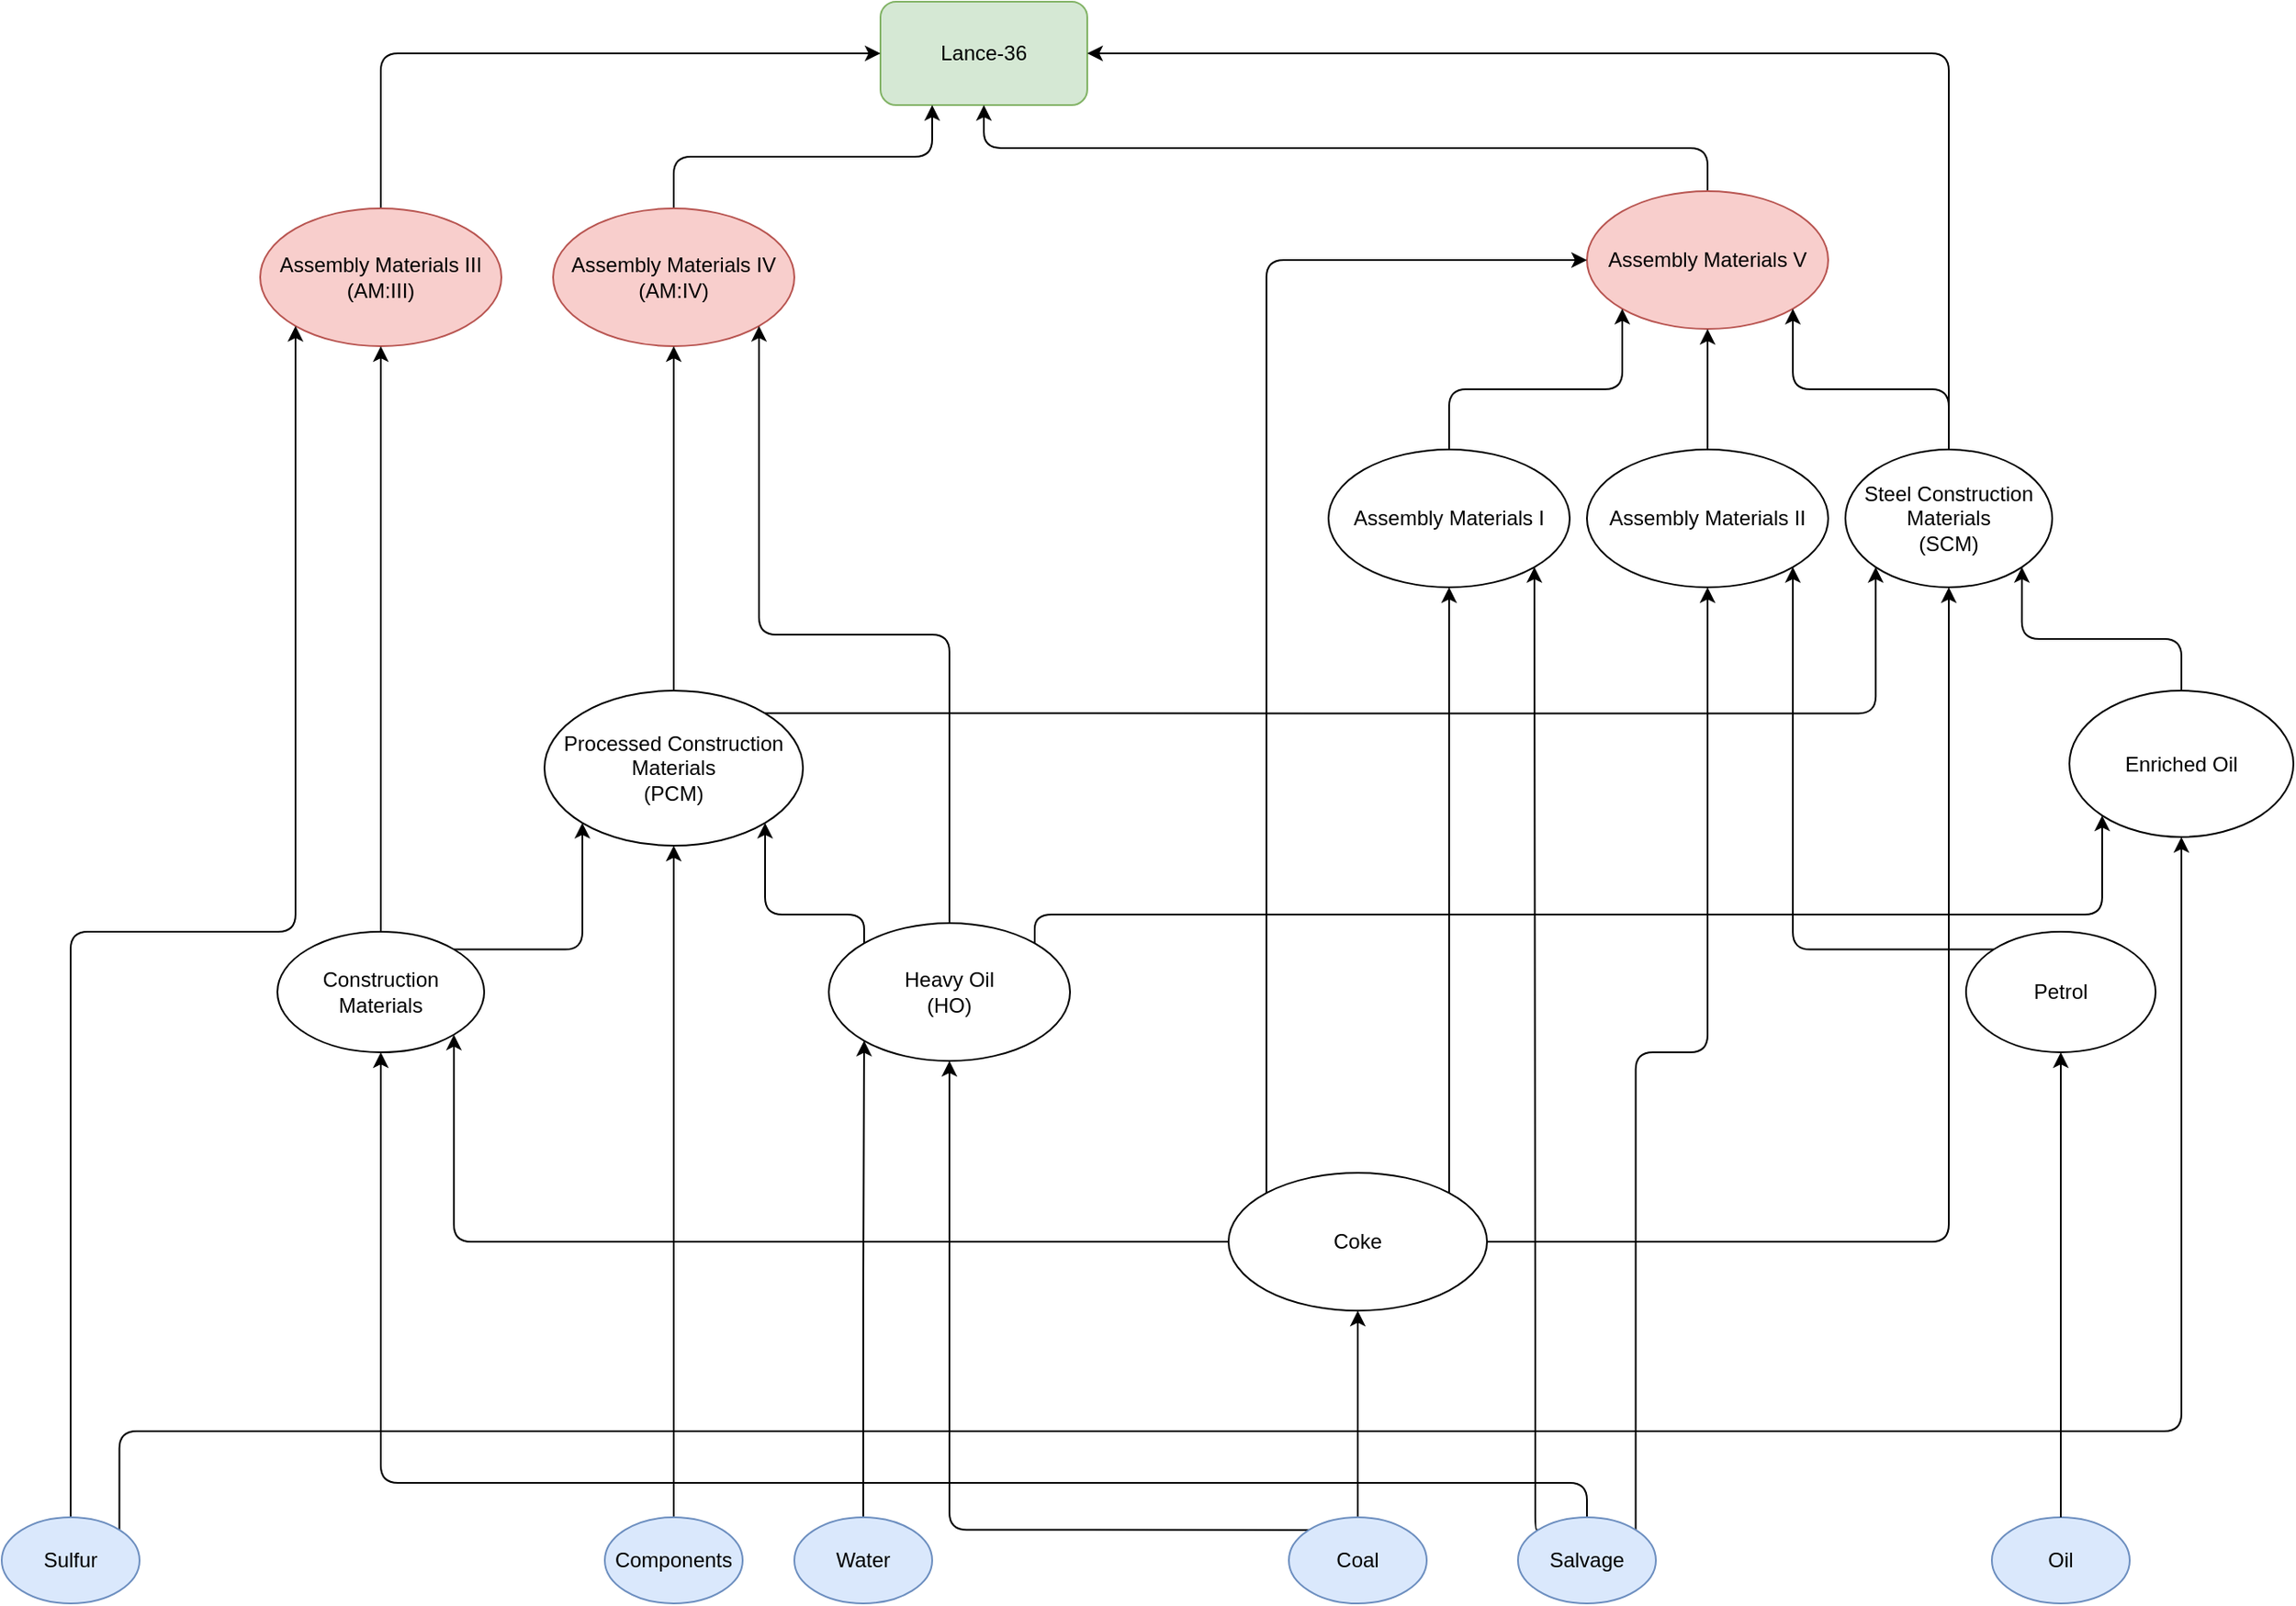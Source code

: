 <mxfile version="20.5.1" type="github">
  <diagram id="C2fSY1v2SiZeoUbDoYyL" name="Page-1">
    <mxGraphModel dx="1673" dy="896" grid="1" gridSize="10" guides="1" tooltips="1" connect="1" arrows="1" fold="1" page="1" pageScale="1" pageWidth="1654" pageHeight="1169" math="0" shadow="0">
      <root>
        <mxCell id="0" />
        <mxCell id="1" parent="0" />
        <mxCell id="mZHqQBj5hLjFbB_GEljO-1" value="Lance-36" style="rounded=1;whiteSpace=wrap;html=1;fillColor=#d5e8d4;strokeColor=#82b366;" vertex="1" parent="1">
          <mxGeometry x="550" y="50" width="120" height="60" as="geometry" />
        </mxCell>
        <mxCell id="mZHqQBj5hLjFbB_GEljO-8" style="edgeStyle=orthogonalEdgeStyle;rounded=1;orthogonalLoop=1;jettySize=auto;html=1;exitX=0.5;exitY=0;exitDx=0;exitDy=0;entryX=0;entryY=0.5;entryDx=0;entryDy=0;" edge="1" parent="1" source="mZHqQBj5hLjFbB_GEljO-2" target="mZHqQBj5hLjFbB_GEljO-1">
          <mxGeometry relative="1" as="geometry" />
        </mxCell>
        <mxCell id="mZHqQBj5hLjFbB_GEljO-2" value="Assembly Materials III&lt;br&gt;(AM:III)" style="ellipse;whiteSpace=wrap;html=1;fillColor=#f8cecc;strokeColor=#b85450;rounded=1;" vertex="1" parent="1">
          <mxGeometry x="190" y="170" width="140" height="80" as="geometry" />
        </mxCell>
        <mxCell id="mZHqQBj5hLjFbB_GEljO-7" style="edgeStyle=orthogonalEdgeStyle;rounded=1;orthogonalLoop=1;jettySize=auto;html=1;exitX=0.5;exitY=0;exitDx=0;exitDy=0;entryX=0.25;entryY=1;entryDx=0;entryDy=0;" edge="1" parent="1" source="mZHqQBj5hLjFbB_GEljO-3" target="mZHqQBj5hLjFbB_GEljO-1">
          <mxGeometry relative="1" as="geometry" />
        </mxCell>
        <mxCell id="mZHqQBj5hLjFbB_GEljO-3" value="Assembly Materials IV&lt;br&gt;(AM:IV)" style="ellipse;whiteSpace=wrap;html=1;fillColor=#f8cecc;strokeColor=#b85450;rounded=1;" vertex="1" parent="1">
          <mxGeometry x="360" y="170" width="140" height="80" as="geometry" />
        </mxCell>
        <mxCell id="mZHqQBj5hLjFbB_GEljO-9" style="edgeStyle=orthogonalEdgeStyle;rounded=1;orthogonalLoop=1;jettySize=auto;html=1;exitX=0.5;exitY=0;exitDx=0;exitDy=0;entryX=0.5;entryY=1;entryDx=0;entryDy=0;" edge="1" parent="1" source="mZHqQBj5hLjFbB_GEljO-4" target="mZHqQBj5hLjFbB_GEljO-1">
          <mxGeometry relative="1" as="geometry" />
        </mxCell>
        <mxCell id="mZHqQBj5hLjFbB_GEljO-4" value="Assembly Materials V" style="ellipse;whiteSpace=wrap;html=1;fillColor=#f8cecc;strokeColor=#b85450;rounded=1;" vertex="1" parent="1">
          <mxGeometry x="960" y="160" width="140" height="80" as="geometry" />
        </mxCell>
        <mxCell id="mZHqQBj5hLjFbB_GEljO-12" style="edgeStyle=orthogonalEdgeStyle;rounded=1;orthogonalLoop=1;jettySize=auto;html=1;exitX=0.5;exitY=0;exitDx=0;exitDy=0;entryX=1;entryY=0.5;entryDx=0;entryDy=0;" edge="1" parent="1" source="mZHqQBj5hLjFbB_GEljO-10" target="mZHqQBj5hLjFbB_GEljO-1">
          <mxGeometry relative="1" as="geometry" />
        </mxCell>
        <mxCell id="mZHqQBj5hLjFbB_GEljO-34" style="edgeStyle=orthogonalEdgeStyle;rounded=1;orthogonalLoop=1;jettySize=auto;html=1;exitX=0.5;exitY=0;exitDx=0;exitDy=0;entryX=1;entryY=1;entryDx=0;entryDy=0;" edge="1" parent="1" source="mZHqQBj5hLjFbB_GEljO-10" target="mZHqQBj5hLjFbB_GEljO-4">
          <mxGeometry relative="1" as="geometry" />
        </mxCell>
        <mxCell id="mZHqQBj5hLjFbB_GEljO-10" value="Steel Construction Materials&lt;br&gt;(SCM)" style="ellipse;whiteSpace=wrap;html=1;rounded=1;" vertex="1" parent="1">
          <mxGeometry x="1110" y="310" width="120" height="80" as="geometry" />
        </mxCell>
        <mxCell id="mZHqQBj5hLjFbB_GEljO-15" style="edgeStyle=orthogonalEdgeStyle;rounded=1;orthogonalLoop=1;jettySize=auto;html=1;exitX=0.5;exitY=0;exitDx=0;exitDy=0;entryX=0.5;entryY=1;entryDx=0;entryDy=0;" edge="1" parent="1" source="mZHqQBj5hLjFbB_GEljO-13" target="mZHqQBj5hLjFbB_GEljO-3">
          <mxGeometry relative="1" as="geometry">
            <Array as="points">
              <mxPoint x="430" y="400" />
              <mxPoint x="430" y="400" />
            </Array>
          </mxGeometry>
        </mxCell>
        <mxCell id="mZHqQBj5hLjFbB_GEljO-16" style="edgeStyle=orthogonalEdgeStyle;rounded=1;orthogonalLoop=1;jettySize=auto;html=1;exitX=1;exitY=0;exitDx=0;exitDy=0;entryX=0;entryY=1;entryDx=0;entryDy=0;" edge="1" parent="1" source="mZHqQBj5hLjFbB_GEljO-13" target="mZHqQBj5hLjFbB_GEljO-10">
          <mxGeometry relative="1" as="geometry" />
        </mxCell>
        <mxCell id="mZHqQBj5hLjFbB_GEljO-13" value="Processed Construction Materials &lt;br&gt;(PCM)" style="ellipse;whiteSpace=wrap;html=1;rounded=1;" vertex="1" parent="1">
          <mxGeometry x="355" y="450" width="150" height="90" as="geometry" />
        </mxCell>
        <mxCell id="mZHqQBj5hLjFbB_GEljO-66" style="edgeStyle=orthogonalEdgeStyle;rounded=1;orthogonalLoop=1;jettySize=auto;html=1;exitX=0.5;exitY=0;exitDx=0;exitDy=0;entryX=1;entryY=1;entryDx=0;entryDy=0;" edge="1" parent="1" source="mZHqQBj5hLjFbB_GEljO-17" target="mZHqQBj5hLjFbB_GEljO-3">
          <mxGeometry relative="1" as="geometry" />
        </mxCell>
        <mxCell id="mZHqQBj5hLjFbB_GEljO-67" style="edgeStyle=orthogonalEdgeStyle;rounded=1;orthogonalLoop=1;jettySize=auto;html=1;exitX=1;exitY=0;exitDx=0;exitDy=0;entryX=0;entryY=1;entryDx=0;entryDy=0;" edge="1" parent="1" source="mZHqQBj5hLjFbB_GEljO-17" target="mZHqQBj5hLjFbB_GEljO-42">
          <mxGeometry relative="1" as="geometry">
            <Array as="points">
              <mxPoint x="639" y="580" />
              <mxPoint x="1259" y="580" />
            </Array>
          </mxGeometry>
        </mxCell>
        <mxCell id="mZHqQBj5hLjFbB_GEljO-68" style="edgeStyle=orthogonalEdgeStyle;rounded=1;orthogonalLoop=1;jettySize=auto;html=1;exitX=0;exitY=0;exitDx=0;exitDy=0;entryX=1;entryY=1;entryDx=0;entryDy=0;" edge="1" parent="1" source="mZHqQBj5hLjFbB_GEljO-17" target="mZHqQBj5hLjFbB_GEljO-13">
          <mxGeometry relative="1" as="geometry">
            <Array as="points">
              <mxPoint x="541" y="580" />
              <mxPoint x="483" y="580" />
            </Array>
          </mxGeometry>
        </mxCell>
        <mxCell id="mZHqQBj5hLjFbB_GEljO-17" value="Heavy Oil&lt;br&gt;(HO)" style="ellipse;whiteSpace=wrap;html=1;rounded=1;" vertex="1" parent="1">
          <mxGeometry x="520" y="585" width="140" height="80" as="geometry" />
        </mxCell>
        <mxCell id="mZHqQBj5hLjFbB_GEljO-27" style="edgeStyle=orthogonalEdgeStyle;rounded=1;orthogonalLoop=1;jettySize=auto;html=1;exitX=0.5;exitY=0;exitDx=0;exitDy=0;entryX=0;entryY=1;entryDx=0;entryDy=0;" edge="1" parent="1" source="mZHqQBj5hLjFbB_GEljO-21" target="mZHqQBj5hLjFbB_GEljO-17">
          <mxGeometry relative="1" as="geometry" />
        </mxCell>
        <mxCell id="mZHqQBj5hLjFbB_GEljO-21" value="Water" style="ellipse;whiteSpace=wrap;html=1;fillColor=#dae8fc;strokeColor=#6c8ebf;rounded=1;" vertex="1" parent="1">
          <mxGeometry x="500" y="930" width="80" height="50" as="geometry" />
        </mxCell>
        <mxCell id="mZHqQBj5hLjFbB_GEljO-51" style="edgeStyle=orthogonalEdgeStyle;rounded=1;orthogonalLoop=1;jettySize=auto;html=1;exitX=0;exitY=0;exitDx=0;exitDy=0;entryX=1;entryY=1;entryDx=0;entryDy=0;" edge="1" parent="1" source="mZHqQBj5hLjFbB_GEljO-22" target="mZHqQBj5hLjFbB_GEljO-31">
          <mxGeometry relative="1" as="geometry">
            <Array as="points">
              <mxPoint x="930" y="817" />
              <mxPoint x="930" y="600" />
            </Array>
          </mxGeometry>
        </mxCell>
        <mxCell id="mZHqQBj5hLjFbB_GEljO-54" style="edgeStyle=orthogonalEdgeStyle;rounded=1;orthogonalLoop=1;jettySize=auto;html=1;exitX=1;exitY=0;exitDx=0;exitDy=0;entryX=0.5;entryY=1;entryDx=0;entryDy=0;" edge="1" parent="1" source="mZHqQBj5hLjFbB_GEljO-22" target="mZHqQBj5hLjFbB_GEljO-30">
          <mxGeometry relative="1" as="geometry" />
        </mxCell>
        <mxCell id="mZHqQBj5hLjFbB_GEljO-69" style="edgeStyle=orthogonalEdgeStyle;rounded=1;orthogonalLoop=1;jettySize=auto;html=1;exitX=0.5;exitY=0;exitDx=0;exitDy=0;entryX=0.5;entryY=1;entryDx=0;entryDy=0;" edge="1" parent="1" source="mZHqQBj5hLjFbB_GEljO-22" target="mZHqQBj5hLjFbB_GEljO-63">
          <mxGeometry relative="1" as="geometry">
            <Array as="points">
              <mxPoint x="960" y="910" />
              <mxPoint x="260" y="910" />
            </Array>
          </mxGeometry>
        </mxCell>
        <mxCell id="mZHqQBj5hLjFbB_GEljO-22" value="Salvage" style="ellipse;whiteSpace=wrap;html=1;fillColor=#dae8fc;strokeColor=#6c8ebf;rounded=1;" vertex="1" parent="1">
          <mxGeometry x="920" y="930" width="80" height="50" as="geometry" />
        </mxCell>
        <mxCell id="mZHqQBj5hLjFbB_GEljO-28" style="edgeStyle=orthogonalEdgeStyle;rounded=1;orthogonalLoop=1;jettySize=auto;html=1;exitX=0.5;exitY=0;exitDx=0;exitDy=0;entryX=0;entryY=1;entryDx=0;entryDy=0;" edge="1" parent="1" source="mZHqQBj5hLjFbB_GEljO-23" target="mZHqQBj5hLjFbB_GEljO-2">
          <mxGeometry relative="1" as="geometry" />
        </mxCell>
        <mxCell id="mZHqQBj5hLjFbB_GEljO-44" style="edgeStyle=orthogonalEdgeStyle;rounded=1;orthogonalLoop=1;jettySize=auto;html=1;exitX=1;exitY=0;exitDx=0;exitDy=0;entryX=0.5;entryY=1;entryDx=0;entryDy=0;" edge="1" parent="1" source="mZHqQBj5hLjFbB_GEljO-23" target="mZHqQBj5hLjFbB_GEljO-42">
          <mxGeometry relative="1" as="geometry">
            <Array as="points">
              <mxPoint x="109" y="880" />
              <mxPoint x="1305" y="880" />
            </Array>
          </mxGeometry>
        </mxCell>
        <mxCell id="mZHqQBj5hLjFbB_GEljO-23" value="Sulfur" style="ellipse;whiteSpace=wrap;html=1;fillColor=#dae8fc;strokeColor=#6c8ebf;rounded=1;" vertex="1" parent="1">
          <mxGeometry x="40" y="930" width="80" height="50" as="geometry" />
        </mxCell>
        <mxCell id="mZHqQBj5hLjFbB_GEljO-48" style="edgeStyle=orthogonalEdgeStyle;rounded=1;orthogonalLoop=1;jettySize=auto;html=1;exitX=0.5;exitY=0;exitDx=0;exitDy=0;entryX=0.5;entryY=1;entryDx=0;entryDy=0;" edge="1" parent="1" source="mZHqQBj5hLjFbB_GEljO-24" target="mZHqQBj5hLjFbB_GEljO-13">
          <mxGeometry relative="1" as="geometry" />
        </mxCell>
        <mxCell id="mZHqQBj5hLjFbB_GEljO-24" value="Components" style="ellipse;whiteSpace=wrap;html=1;fillColor=#dae8fc;strokeColor=#6c8ebf;rounded=1;" vertex="1" parent="1">
          <mxGeometry x="390" y="930" width="80" height="50" as="geometry" />
        </mxCell>
        <mxCell id="mZHqQBj5hLjFbB_GEljO-61" style="edgeStyle=orthogonalEdgeStyle;rounded=1;orthogonalLoop=1;jettySize=auto;html=1;exitX=0.5;exitY=0;exitDx=0;exitDy=0;entryX=0.5;entryY=1;entryDx=0;entryDy=0;" edge="1" parent="1" source="mZHqQBj5hLjFbB_GEljO-25" target="mZHqQBj5hLjFbB_GEljO-35">
          <mxGeometry relative="1" as="geometry" />
        </mxCell>
        <mxCell id="mZHqQBj5hLjFbB_GEljO-65" style="edgeStyle=orthogonalEdgeStyle;rounded=1;orthogonalLoop=1;jettySize=auto;html=1;exitX=0;exitY=0;exitDx=0;exitDy=0;entryX=0.5;entryY=1;entryDx=0;entryDy=0;" edge="1" parent="1" source="mZHqQBj5hLjFbB_GEljO-25" target="mZHqQBj5hLjFbB_GEljO-17">
          <mxGeometry relative="1" as="geometry" />
        </mxCell>
        <mxCell id="mZHqQBj5hLjFbB_GEljO-25" value="Coal" style="ellipse;whiteSpace=wrap;html=1;fillColor=#dae8fc;strokeColor=#6c8ebf;rounded=1;" vertex="1" parent="1">
          <mxGeometry x="787" y="930" width="80" height="50" as="geometry" />
        </mxCell>
        <mxCell id="mZHqQBj5hLjFbB_GEljO-29" value="Oil" style="ellipse;whiteSpace=wrap;html=1;fillColor=#dae8fc;strokeColor=#6c8ebf;rounded=1;" vertex="1" parent="1">
          <mxGeometry x="1195" y="930" width="80" height="50" as="geometry" />
        </mxCell>
        <mxCell id="mZHqQBj5hLjFbB_GEljO-33" style="edgeStyle=orthogonalEdgeStyle;rounded=1;orthogonalLoop=1;jettySize=auto;html=1;exitX=0.5;exitY=0;exitDx=0;exitDy=0;entryX=0.5;entryY=1;entryDx=0;entryDy=0;" edge="1" parent="1" source="mZHqQBj5hLjFbB_GEljO-30" target="mZHqQBj5hLjFbB_GEljO-4">
          <mxGeometry relative="1" as="geometry" />
        </mxCell>
        <mxCell id="mZHqQBj5hLjFbB_GEljO-30" value="Assembly Materials II" style="ellipse;whiteSpace=wrap;html=1;rounded=1;" vertex="1" parent="1">
          <mxGeometry x="960" y="310" width="140" height="80" as="geometry" />
        </mxCell>
        <mxCell id="mZHqQBj5hLjFbB_GEljO-32" style="edgeStyle=orthogonalEdgeStyle;rounded=1;orthogonalLoop=1;jettySize=auto;html=1;exitX=0.5;exitY=0;exitDx=0;exitDy=0;entryX=0;entryY=1;entryDx=0;entryDy=0;" edge="1" parent="1" source="mZHqQBj5hLjFbB_GEljO-31" target="mZHqQBj5hLjFbB_GEljO-4">
          <mxGeometry relative="1" as="geometry">
            <mxPoint x="820" y="250" as="targetPoint" />
          </mxGeometry>
        </mxCell>
        <mxCell id="mZHqQBj5hLjFbB_GEljO-31" value="Assembly Materials I" style="ellipse;whiteSpace=wrap;html=1;rounded=1;" vertex="1" parent="1">
          <mxGeometry x="810" y="310" width="140" height="80" as="geometry" />
        </mxCell>
        <mxCell id="mZHqQBj5hLjFbB_GEljO-38" style="edgeStyle=orthogonalEdgeStyle;rounded=1;orthogonalLoop=1;jettySize=auto;html=1;exitX=1;exitY=0.5;exitDx=0;exitDy=0;entryX=0.5;entryY=1;entryDx=0;entryDy=0;" edge="1" parent="1" source="mZHqQBj5hLjFbB_GEljO-35" target="mZHqQBj5hLjFbB_GEljO-10">
          <mxGeometry relative="1" as="geometry" />
        </mxCell>
        <mxCell id="mZHqQBj5hLjFbB_GEljO-58" style="edgeStyle=orthogonalEdgeStyle;rounded=1;orthogonalLoop=1;jettySize=auto;html=1;exitX=1;exitY=0;exitDx=0;exitDy=0;entryX=0.5;entryY=1;entryDx=0;entryDy=0;" edge="1" parent="1" source="mZHqQBj5hLjFbB_GEljO-35" target="mZHqQBj5hLjFbB_GEljO-31">
          <mxGeometry relative="1" as="geometry" />
        </mxCell>
        <mxCell id="mZHqQBj5hLjFbB_GEljO-60" style="edgeStyle=orthogonalEdgeStyle;rounded=1;orthogonalLoop=1;jettySize=auto;html=1;exitX=0;exitY=0;exitDx=0;exitDy=0;entryX=0;entryY=0.5;entryDx=0;entryDy=0;" edge="1" parent="1" source="mZHqQBj5hLjFbB_GEljO-35" target="mZHqQBj5hLjFbB_GEljO-4">
          <mxGeometry relative="1" as="geometry">
            <Array as="points">
              <mxPoint x="774" y="200" />
            </Array>
          </mxGeometry>
        </mxCell>
        <mxCell id="mZHqQBj5hLjFbB_GEljO-70" style="edgeStyle=orthogonalEdgeStyle;rounded=1;orthogonalLoop=1;jettySize=auto;html=1;exitX=0;exitY=0.5;exitDx=0;exitDy=0;entryX=1;entryY=1;entryDx=0;entryDy=0;" edge="1" parent="1" source="mZHqQBj5hLjFbB_GEljO-35" target="mZHqQBj5hLjFbB_GEljO-63">
          <mxGeometry relative="1" as="geometry">
            <Array as="points">
              <mxPoint x="303" y="770" />
            </Array>
          </mxGeometry>
        </mxCell>
        <mxCell id="mZHqQBj5hLjFbB_GEljO-35" value="Coke" style="ellipse;whiteSpace=wrap;html=1;rounded=1;" vertex="1" parent="1">
          <mxGeometry x="752" y="730" width="150" height="80" as="geometry" />
        </mxCell>
        <mxCell id="mZHqQBj5hLjFbB_GEljO-45" style="edgeStyle=orthogonalEdgeStyle;rounded=1;orthogonalLoop=1;jettySize=auto;html=1;exitX=0.5;exitY=0;exitDx=0;exitDy=0;entryX=1;entryY=1;entryDx=0;entryDy=0;" edge="1" parent="1" source="mZHqQBj5hLjFbB_GEljO-42" target="mZHqQBj5hLjFbB_GEljO-10">
          <mxGeometry relative="1" as="geometry" />
        </mxCell>
        <mxCell id="mZHqQBj5hLjFbB_GEljO-42" value="Enriched Oil" style="ellipse;whiteSpace=wrap;html=1;rounded=1;" vertex="1" parent="1">
          <mxGeometry x="1240" y="450" width="130" height="85" as="geometry" />
        </mxCell>
        <mxCell id="mZHqQBj5hLjFbB_GEljO-56" style="edgeStyle=orthogonalEdgeStyle;rounded=1;orthogonalLoop=1;jettySize=auto;html=1;exitX=0;exitY=0;exitDx=0;exitDy=0;entryX=1;entryY=1;entryDx=0;entryDy=0;" edge="1" parent="1" source="mZHqQBj5hLjFbB_GEljO-55" target="mZHqQBj5hLjFbB_GEljO-30">
          <mxGeometry relative="1" as="geometry" />
        </mxCell>
        <mxCell id="mZHqQBj5hLjFbB_GEljO-57" style="edgeStyle=orthogonalEdgeStyle;rounded=1;orthogonalLoop=1;jettySize=auto;html=1;exitX=0.5;exitY=0;exitDx=0;exitDy=0;entryX=0.5;entryY=1;entryDx=0;entryDy=0;" edge="1" parent="1" source="mZHqQBj5hLjFbB_GEljO-29" target="mZHqQBj5hLjFbB_GEljO-55">
          <mxGeometry relative="1" as="geometry" />
        </mxCell>
        <mxCell id="mZHqQBj5hLjFbB_GEljO-55" value="Petrol" style="ellipse;whiteSpace=wrap;html=1;rounded=1;" vertex="1" parent="1">
          <mxGeometry x="1180" y="590" width="110" height="70" as="geometry" />
        </mxCell>
        <mxCell id="mZHqQBj5hLjFbB_GEljO-71" style="edgeStyle=orthogonalEdgeStyle;rounded=1;orthogonalLoop=1;jettySize=auto;html=1;exitX=1;exitY=0;exitDx=0;exitDy=0;entryX=0;entryY=1;entryDx=0;entryDy=0;" edge="1" parent="1" source="mZHqQBj5hLjFbB_GEljO-63" target="mZHqQBj5hLjFbB_GEljO-13">
          <mxGeometry relative="1" as="geometry" />
        </mxCell>
        <mxCell id="mZHqQBj5hLjFbB_GEljO-72" style="edgeStyle=orthogonalEdgeStyle;rounded=1;orthogonalLoop=1;jettySize=auto;html=1;exitX=0.5;exitY=0;exitDx=0;exitDy=0;entryX=0.5;entryY=1;entryDx=0;entryDy=0;" edge="1" parent="1" source="mZHqQBj5hLjFbB_GEljO-63" target="mZHqQBj5hLjFbB_GEljO-2">
          <mxGeometry relative="1" as="geometry" />
        </mxCell>
        <mxCell id="mZHqQBj5hLjFbB_GEljO-63" value="Construction Materials" style="ellipse;whiteSpace=wrap;html=1;rounded=1;" vertex="1" parent="1">
          <mxGeometry x="200" y="590" width="120" height="70" as="geometry" />
        </mxCell>
      </root>
    </mxGraphModel>
  </diagram>
</mxfile>
